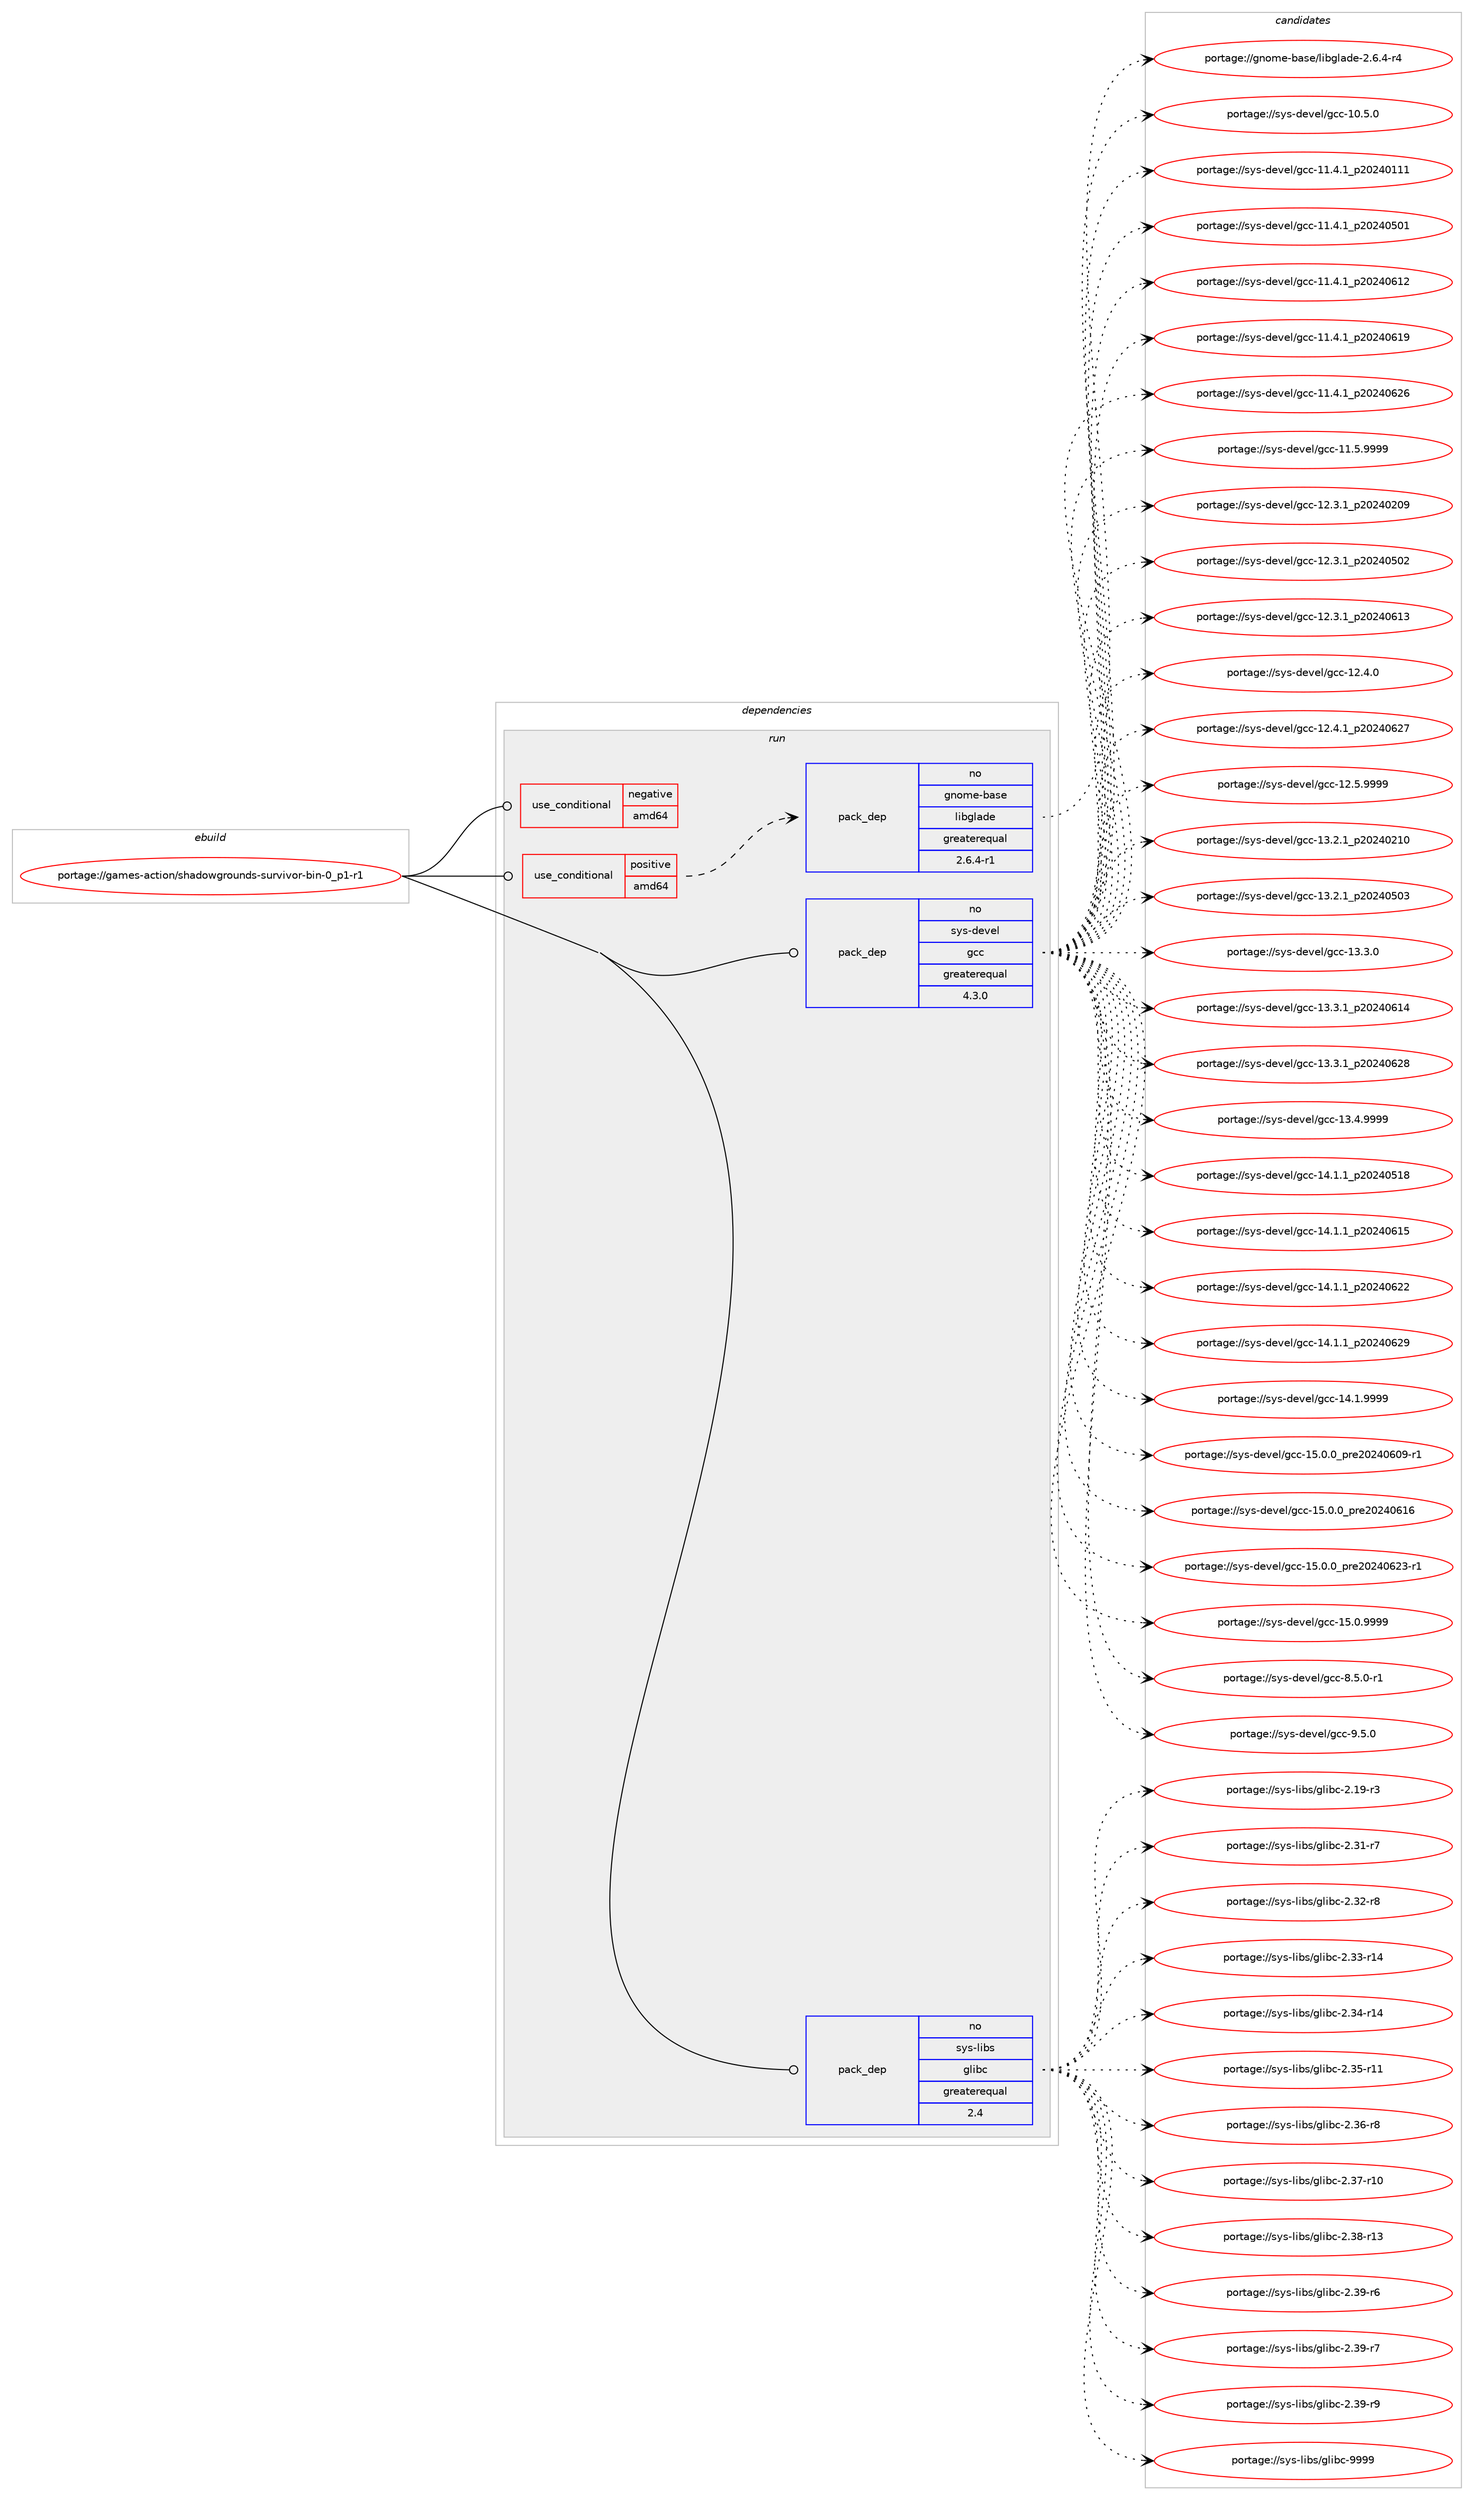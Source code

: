digraph prolog {

# *************
# Graph options
# *************

newrank=true;
concentrate=true;
compound=true;
graph [rankdir=LR,fontname=Helvetica,fontsize=10,ranksep=1.5];#, ranksep=2.5, nodesep=0.2];
edge  [arrowhead=vee];
node  [fontname=Helvetica,fontsize=10];

# **********
# The ebuild
# **********

subgraph cluster_leftcol {
color=gray;
rank=same;
label=<<i>ebuild</i>>;
id [label="portage://games-action/shadowgrounds-survivor-bin-0_p1-r1", color=red, width=4, href="../games-action/shadowgrounds-survivor-bin-0_p1-r1.svg"];
}

# ****************
# The dependencies
# ****************

subgraph cluster_midcol {
color=gray;
label=<<i>dependencies</i>>;
subgraph cluster_compile {
fillcolor="#eeeeee";
style=filled;
label=<<i>compile</i>>;
}
subgraph cluster_compileandrun {
fillcolor="#eeeeee";
style=filled;
label=<<i>compile and run</i>>;
}
subgraph cluster_run {
fillcolor="#eeeeee";
style=filled;
label=<<i>run</i>>;
subgraph cond61396 {
dependency114099 [label=<<TABLE BORDER="0" CELLBORDER="1" CELLSPACING="0" CELLPADDING="4"><TR><TD ROWSPAN="3" CELLPADDING="10">use_conditional</TD></TR><TR><TD>negative</TD></TR><TR><TD>amd64</TD></TR></TABLE>>, shape=none, color=red];
# *** BEGIN UNKNOWN DEPENDENCY TYPE (TODO) ***
# dependency114099 -> package_dependency(portage://games-action/shadowgrounds-survivor-bin-0_p1-r1,run,no,gnome-base,libglade,none,[,,],[],[])
# *** END UNKNOWN DEPENDENCY TYPE (TODO) ***

}
id:e -> dependency114099:w [weight=20,style="solid",arrowhead="odot"];
subgraph cond61397 {
dependency114100 [label=<<TABLE BORDER="0" CELLBORDER="1" CELLSPACING="0" CELLPADDING="4"><TR><TD ROWSPAN="3" CELLPADDING="10">use_conditional</TD></TR><TR><TD>positive</TD></TR><TR><TD>amd64</TD></TR></TABLE>>, shape=none, color=red];
subgraph pack51245 {
dependency114101 [label=<<TABLE BORDER="0" CELLBORDER="1" CELLSPACING="0" CELLPADDING="4" WIDTH="220"><TR><TD ROWSPAN="6" CELLPADDING="30">pack_dep</TD></TR><TR><TD WIDTH="110">no</TD></TR><TR><TD>gnome-base</TD></TR><TR><TD>libglade</TD></TR><TR><TD>greaterequal</TD></TR><TR><TD>2.6.4-r1</TD></TR></TABLE>>, shape=none, color=blue];
}
dependency114100:e -> dependency114101:w [weight=20,style="dashed",arrowhead="vee"];
}
id:e -> dependency114100:w [weight=20,style="solid",arrowhead="odot"];
subgraph pack51246 {
dependency114102 [label=<<TABLE BORDER="0" CELLBORDER="1" CELLSPACING="0" CELLPADDING="4" WIDTH="220"><TR><TD ROWSPAN="6" CELLPADDING="30">pack_dep</TD></TR><TR><TD WIDTH="110">no</TD></TR><TR><TD>sys-devel</TD></TR><TR><TD>gcc</TD></TR><TR><TD>greaterequal</TD></TR><TR><TD>4.3.0</TD></TR></TABLE>>, shape=none, color=blue];
}
id:e -> dependency114102:w [weight=20,style="solid",arrowhead="odot"];
subgraph pack51247 {
dependency114103 [label=<<TABLE BORDER="0" CELLBORDER="1" CELLSPACING="0" CELLPADDING="4" WIDTH="220"><TR><TD ROWSPAN="6" CELLPADDING="30">pack_dep</TD></TR><TR><TD WIDTH="110">no</TD></TR><TR><TD>sys-libs</TD></TR><TR><TD>glibc</TD></TR><TR><TD>greaterequal</TD></TR><TR><TD>2.4</TD></TR></TABLE>>, shape=none, color=blue];
}
id:e -> dependency114103:w [weight=20,style="solid",arrowhead="odot"];
}
}

# **************
# The candidates
# **************

subgraph cluster_choices {
rank=same;
color=gray;
label=<<i>candidates</i>>;

subgraph choice51245 {
color=black;
nodesep=1;
choice1031101111091014598971151014710810598103108971001014550465446524511452 [label="portage://gnome-base/libglade-2.6.4-r4", color=red, width=4,href="../gnome-base/libglade-2.6.4-r4.svg"];
dependency114101:e -> choice1031101111091014598971151014710810598103108971001014550465446524511452:w [style=dotted,weight="100"];
}
subgraph choice51246 {
color=black;
nodesep=1;
choice1151211154510010111810110847103999945494846534648 [label="portage://sys-devel/gcc-10.5.0", color=red, width=4,href="../sys-devel/gcc-10.5.0.svg"];
choice1151211154510010111810110847103999945494946524649951125048505248494949 [label="portage://sys-devel/gcc-11.4.1_p20240111", color=red, width=4,href="../sys-devel/gcc-11.4.1_p20240111.svg"];
choice1151211154510010111810110847103999945494946524649951125048505248534849 [label="portage://sys-devel/gcc-11.4.1_p20240501", color=red, width=4,href="../sys-devel/gcc-11.4.1_p20240501.svg"];
choice1151211154510010111810110847103999945494946524649951125048505248544950 [label="portage://sys-devel/gcc-11.4.1_p20240612", color=red, width=4,href="../sys-devel/gcc-11.4.1_p20240612.svg"];
choice1151211154510010111810110847103999945494946524649951125048505248544957 [label="portage://sys-devel/gcc-11.4.1_p20240619", color=red, width=4,href="../sys-devel/gcc-11.4.1_p20240619.svg"];
choice1151211154510010111810110847103999945494946524649951125048505248545054 [label="portage://sys-devel/gcc-11.4.1_p20240626", color=red, width=4,href="../sys-devel/gcc-11.4.1_p20240626.svg"];
choice1151211154510010111810110847103999945494946534657575757 [label="portage://sys-devel/gcc-11.5.9999", color=red, width=4,href="../sys-devel/gcc-11.5.9999.svg"];
choice1151211154510010111810110847103999945495046514649951125048505248504857 [label="portage://sys-devel/gcc-12.3.1_p20240209", color=red, width=4,href="../sys-devel/gcc-12.3.1_p20240209.svg"];
choice1151211154510010111810110847103999945495046514649951125048505248534850 [label="portage://sys-devel/gcc-12.3.1_p20240502", color=red, width=4,href="../sys-devel/gcc-12.3.1_p20240502.svg"];
choice1151211154510010111810110847103999945495046514649951125048505248544951 [label="portage://sys-devel/gcc-12.3.1_p20240613", color=red, width=4,href="../sys-devel/gcc-12.3.1_p20240613.svg"];
choice1151211154510010111810110847103999945495046524648 [label="portage://sys-devel/gcc-12.4.0", color=red, width=4,href="../sys-devel/gcc-12.4.0.svg"];
choice1151211154510010111810110847103999945495046524649951125048505248545055 [label="portage://sys-devel/gcc-12.4.1_p20240627", color=red, width=4,href="../sys-devel/gcc-12.4.1_p20240627.svg"];
choice1151211154510010111810110847103999945495046534657575757 [label="portage://sys-devel/gcc-12.5.9999", color=red, width=4,href="../sys-devel/gcc-12.5.9999.svg"];
choice1151211154510010111810110847103999945495146504649951125048505248504948 [label="portage://sys-devel/gcc-13.2.1_p20240210", color=red, width=4,href="../sys-devel/gcc-13.2.1_p20240210.svg"];
choice1151211154510010111810110847103999945495146504649951125048505248534851 [label="portage://sys-devel/gcc-13.2.1_p20240503", color=red, width=4,href="../sys-devel/gcc-13.2.1_p20240503.svg"];
choice1151211154510010111810110847103999945495146514648 [label="portage://sys-devel/gcc-13.3.0", color=red, width=4,href="../sys-devel/gcc-13.3.0.svg"];
choice1151211154510010111810110847103999945495146514649951125048505248544952 [label="portage://sys-devel/gcc-13.3.1_p20240614", color=red, width=4,href="../sys-devel/gcc-13.3.1_p20240614.svg"];
choice1151211154510010111810110847103999945495146514649951125048505248545056 [label="portage://sys-devel/gcc-13.3.1_p20240628", color=red, width=4,href="../sys-devel/gcc-13.3.1_p20240628.svg"];
choice1151211154510010111810110847103999945495146524657575757 [label="portage://sys-devel/gcc-13.4.9999", color=red, width=4,href="../sys-devel/gcc-13.4.9999.svg"];
choice1151211154510010111810110847103999945495246494649951125048505248534956 [label="portage://sys-devel/gcc-14.1.1_p20240518", color=red, width=4,href="../sys-devel/gcc-14.1.1_p20240518.svg"];
choice1151211154510010111810110847103999945495246494649951125048505248544953 [label="portage://sys-devel/gcc-14.1.1_p20240615", color=red, width=4,href="../sys-devel/gcc-14.1.1_p20240615.svg"];
choice1151211154510010111810110847103999945495246494649951125048505248545050 [label="portage://sys-devel/gcc-14.1.1_p20240622", color=red, width=4,href="../sys-devel/gcc-14.1.1_p20240622.svg"];
choice1151211154510010111810110847103999945495246494649951125048505248545057 [label="portage://sys-devel/gcc-14.1.1_p20240629", color=red, width=4,href="../sys-devel/gcc-14.1.1_p20240629.svg"];
choice1151211154510010111810110847103999945495246494657575757 [label="portage://sys-devel/gcc-14.1.9999", color=red, width=4,href="../sys-devel/gcc-14.1.9999.svg"];
choice11512111545100101118101108471039999454953464846489511211410150485052485448574511449 [label="portage://sys-devel/gcc-15.0.0_pre20240609-r1", color=red, width=4,href="../sys-devel/gcc-15.0.0_pre20240609-r1.svg"];
choice1151211154510010111810110847103999945495346484648951121141015048505248544954 [label="portage://sys-devel/gcc-15.0.0_pre20240616", color=red, width=4,href="../sys-devel/gcc-15.0.0_pre20240616.svg"];
choice11512111545100101118101108471039999454953464846489511211410150485052485450514511449 [label="portage://sys-devel/gcc-15.0.0_pre20240623-r1", color=red, width=4,href="../sys-devel/gcc-15.0.0_pre20240623-r1.svg"];
choice1151211154510010111810110847103999945495346484657575757 [label="portage://sys-devel/gcc-15.0.9999", color=red, width=4,href="../sys-devel/gcc-15.0.9999.svg"];
choice115121115451001011181011084710399994556465346484511449 [label="portage://sys-devel/gcc-8.5.0-r1", color=red, width=4,href="../sys-devel/gcc-8.5.0-r1.svg"];
choice11512111545100101118101108471039999455746534648 [label="portage://sys-devel/gcc-9.5.0", color=red, width=4,href="../sys-devel/gcc-9.5.0.svg"];
dependency114102:e -> choice1151211154510010111810110847103999945494846534648:w [style=dotted,weight="100"];
dependency114102:e -> choice1151211154510010111810110847103999945494946524649951125048505248494949:w [style=dotted,weight="100"];
dependency114102:e -> choice1151211154510010111810110847103999945494946524649951125048505248534849:w [style=dotted,weight="100"];
dependency114102:e -> choice1151211154510010111810110847103999945494946524649951125048505248544950:w [style=dotted,weight="100"];
dependency114102:e -> choice1151211154510010111810110847103999945494946524649951125048505248544957:w [style=dotted,weight="100"];
dependency114102:e -> choice1151211154510010111810110847103999945494946524649951125048505248545054:w [style=dotted,weight="100"];
dependency114102:e -> choice1151211154510010111810110847103999945494946534657575757:w [style=dotted,weight="100"];
dependency114102:e -> choice1151211154510010111810110847103999945495046514649951125048505248504857:w [style=dotted,weight="100"];
dependency114102:e -> choice1151211154510010111810110847103999945495046514649951125048505248534850:w [style=dotted,weight="100"];
dependency114102:e -> choice1151211154510010111810110847103999945495046514649951125048505248544951:w [style=dotted,weight="100"];
dependency114102:e -> choice1151211154510010111810110847103999945495046524648:w [style=dotted,weight="100"];
dependency114102:e -> choice1151211154510010111810110847103999945495046524649951125048505248545055:w [style=dotted,weight="100"];
dependency114102:e -> choice1151211154510010111810110847103999945495046534657575757:w [style=dotted,weight="100"];
dependency114102:e -> choice1151211154510010111810110847103999945495146504649951125048505248504948:w [style=dotted,weight="100"];
dependency114102:e -> choice1151211154510010111810110847103999945495146504649951125048505248534851:w [style=dotted,weight="100"];
dependency114102:e -> choice1151211154510010111810110847103999945495146514648:w [style=dotted,weight="100"];
dependency114102:e -> choice1151211154510010111810110847103999945495146514649951125048505248544952:w [style=dotted,weight="100"];
dependency114102:e -> choice1151211154510010111810110847103999945495146514649951125048505248545056:w [style=dotted,weight="100"];
dependency114102:e -> choice1151211154510010111810110847103999945495146524657575757:w [style=dotted,weight="100"];
dependency114102:e -> choice1151211154510010111810110847103999945495246494649951125048505248534956:w [style=dotted,weight="100"];
dependency114102:e -> choice1151211154510010111810110847103999945495246494649951125048505248544953:w [style=dotted,weight="100"];
dependency114102:e -> choice1151211154510010111810110847103999945495246494649951125048505248545050:w [style=dotted,weight="100"];
dependency114102:e -> choice1151211154510010111810110847103999945495246494649951125048505248545057:w [style=dotted,weight="100"];
dependency114102:e -> choice1151211154510010111810110847103999945495246494657575757:w [style=dotted,weight="100"];
dependency114102:e -> choice11512111545100101118101108471039999454953464846489511211410150485052485448574511449:w [style=dotted,weight="100"];
dependency114102:e -> choice1151211154510010111810110847103999945495346484648951121141015048505248544954:w [style=dotted,weight="100"];
dependency114102:e -> choice11512111545100101118101108471039999454953464846489511211410150485052485450514511449:w [style=dotted,weight="100"];
dependency114102:e -> choice1151211154510010111810110847103999945495346484657575757:w [style=dotted,weight="100"];
dependency114102:e -> choice115121115451001011181011084710399994556465346484511449:w [style=dotted,weight="100"];
dependency114102:e -> choice11512111545100101118101108471039999455746534648:w [style=dotted,weight="100"];
}
subgraph choice51247 {
color=black;
nodesep=1;
choice115121115451081059811547103108105989945504649574511451 [label="portage://sys-libs/glibc-2.19-r3", color=red, width=4,href="../sys-libs/glibc-2.19-r3.svg"];
choice115121115451081059811547103108105989945504651494511455 [label="portage://sys-libs/glibc-2.31-r7", color=red, width=4,href="../sys-libs/glibc-2.31-r7.svg"];
choice115121115451081059811547103108105989945504651504511456 [label="portage://sys-libs/glibc-2.32-r8", color=red, width=4,href="../sys-libs/glibc-2.32-r8.svg"];
choice11512111545108105981154710310810598994550465151451144952 [label="portage://sys-libs/glibc-2.33-r14", color=red, width=4,href="../sys-libs/glibc-2.33-r14.svg"];
choice11512111545108105981154710310810598994550465152451144952 [label="portage://sys-libs/glibc-2.34-r14", color=red, width=4,href="../sys-libs/glibc-2.34-r14.svg"];
choice11512111545108105981154710310810598994550465153451144949 [label="portage://sys-libs/glibc-2.35-r11", color=red, width=4,href="../sys-libs/glibc-2.35-r11.svg"];
choice115121115451081059811547103108105989945504651544511456 [label="portage://sys-libs/glibc-2.36-r8", color=red, width=4,href="../sys-libs/glibc-2.36-r8.svg"];
choice11512111545108105981154710310810598994550465155451144948 [label="portage://sys-libs/glibc-2.37-r10", color=red, width=4,href="../sys-libs/glibc-2.37-r10.svg"];
choice11512111545108105981154710310810598994550465156451144951 [label="portage://sys-libs/glibc-2.38-r13", color=red, width=4,href="../sys-libs/glibc-2.38-r13.svg"];
choice115121115451081059811547103108105989945504651574511454 [label="portage://sys-libs/glibc-2.39-r6", color=red, width=4,href="../sys-libs/glibc-2.39-r6.svg"];
choice115121115451081059811547103108105989945504651574511455 [label="portage://sys-libs/glibc-2.39-r7", color=red, width=4,href="../sys-libs/glibc-2.39-r7.svg"];
choice115121115451081059811547103108105989945504651574511457 [label="portage://sys-libs/glibc-2.39-r9", color=red, width=4,href="../sys-libs/glibc-2.39-r9.svg"];
choice11512111545108105981154710310810598994557575757 [label="portage://sys-libs/glibc-9999", color=red, width=4,href="../sys-libs/glibc-9999.svg"];
dependency114103:e -> choice115121115451081059811547103108105989945504649574511451:w [style=dotted,weight="100"];
dependency114103:e -> choice115121115451081059811547103108105989945504651494511455:w [style=dotted,weight="100"];
dependency114103:e -> choice115121115451081059811547103108105989945504651504511456:w [style=dotted,weight="100"];
dependency114103:e -> choice11512111545108105981154710310810598994550465151451144952:w [style=dotted,weight="100"];
dependency114103:e -> choice11512111545108105981154710310810598994550465152451144952:w [style=dotted,weight="100"];
dependency114103:e -> choice11512111545108105981154710310810598994550465153451144949:w [style=dotted,weight="100"];
dependency114103:e -> choice115121115451081059811547103108105989945504651544511456:w [style=dotted,weight="100"];
dependency114103:e -> choice11512111545108105981154710310810598994550465155451144948:w [style=dotted,weight="100"];
dependency114103:e -> choice11512111545108105981154710310810598994550465156451144951:w [style=dotted,weight="100"];
dependency114103:e -> choice115121115451081059811547103108105989945504651574511454:w [style=dotted,weight="100"];
dependency114103:e -> choice115121115451081059811547103108105989945504651574511455:w [style=dotted,weight="100"];
dependency114103:e -> choice115121115451081059811547103108105989945504651574511457:w [style=dotted,weight="100"];
dependency114103:e -> choice11512111545108105981154710310810598994557575757:w [style=dotted,weight="100"];
}
}

}
